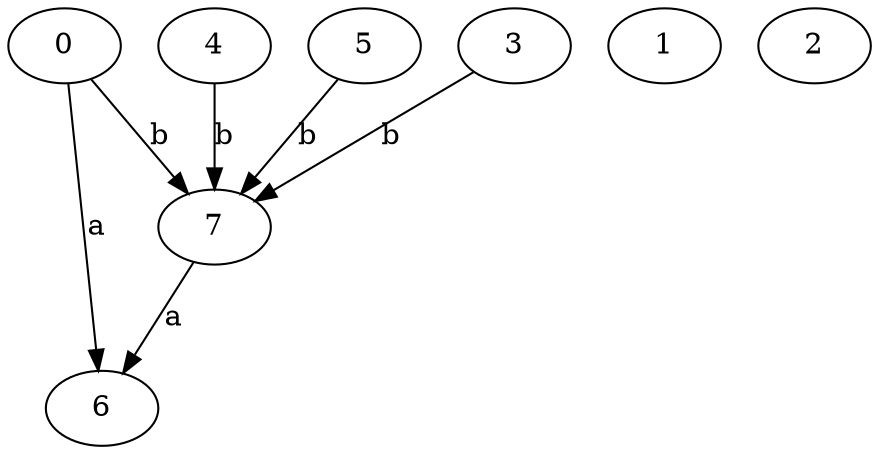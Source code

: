 strict digraph  {
3;
4;
5;
0;
6;
1;
7;
2;
3 -> 7  [label=b];
4 -> 7  [label=b];
5 -> 7  [label=b];
0 -> 6  [label=a];
0 -> 7  [label=b];
7 -> 6  [label=a];
}
